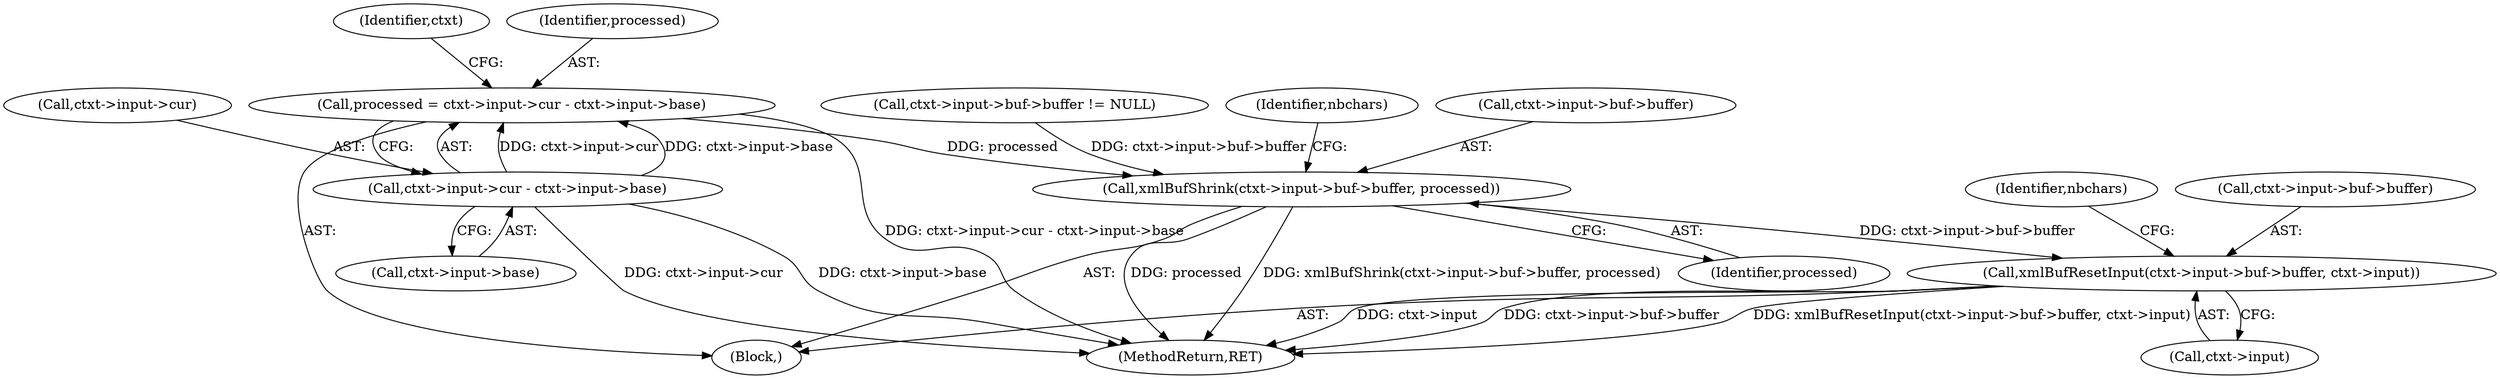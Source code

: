 digraph "0_Chrome_ee86799b2b90cd65e31a42e65fef44c58691285d@integer" {
"1000307" [label="(Call,processed = ctxt->input->cur - ctxt->input->base)"];
"1000309" [label="(Call,ctxt->input->cur - ctxt->input->base)"];
"1000320" [label="(Call,xmlBufShrink(ctxt->input->buf->buffer, processed))"];
"1000338" [label="(Call,xmlBufResetInput(ctxt->input->buf->buffer, ctxt->input))"];
"1000324" [label="(Identifier,ctxt)"];
"1000360" [label="(MethodReturn,RET)"];
"1000308" [label="(Identifier,processed)"];
"1000330" [label="(Identifier,nbchars)"];
"1000346" [label="(Call,ctxt->input)"];
"1000328" [label="(Identifier,processed)"];
"1000351" [label="(Identifier,nbchars)"];
"1000309" [label="(Call,ctxt->input->cur - ctxt->input->base)"];
"1000321" [label="(Call,ctxt->input->buf->buffer)"];
"1000339" [label="(Call,ctxt->input->buf->buffer)"];
"1000310" [label="(Call,ctxt->input->cur)"];
"1000320" [label="(Call,xmlBufShrink(ctxt->input->buf->buffer, processed))"];
"1000304" [label="(Block,)"];
"1000338" [label="(Call,xmlBufResetInput(ctxt->input->buf->buffer, ctxt->input))"];
"1000295" [label="(Call,ctxt->input->buf->buffer != NULL)"];
"1000307" [label="(Call,processed = ctxt->input->cur - ctxt->input->base)"];
"1000315" [label="(Call,ctxt->input->base)"];
"1000307" -> "1000304"  [label="AST: "];
"1000307" -> "1000309"  [label="CFG: "];
"1000308" -> "1000307"  [label="AST: "];
"1000309" -> "1000307"  [label="AST: "];
"1000324" -> "1000307"  [label="CFG: "];
"1000307" -> "1000360"  [label="DDG: ctxt->input->cur - ctxt->input->base"];
"1000309" -> "1000307"  [label="DDG: ctxt->input->cur"];
"1000309" -> "1000307"  [label="DDG: ctxt->input->base"];
"1000307" -> "1000320"  [label="DDG: processed"];
"1000309" -> "1000315"  [label="CFG: "];
"1000310" -> "1000309"  [label="AST: "];
"1000315" -> "1000309"  [label="AST: "];
"1000309" -> "1000360"  [label="DDG: ctxt->input->cur"];
"1000309" -> "1000360"  [label="DDG: ctxt->input->base"];
"1000320" -> "1000304"  [label="AST: "];
"1000320" -> "1000328"  [label="CFG: "];
"1000321" -> "1000320"  [label="AST: "];
"1000328" -> "1000320"  [label="AST: "];
"1000330" -> "1000320"  [label="CFG: "];
"1000320" -> "1000360"  [label="DDG: processed"];
"1000320" -> "1000360"  [label="DDG: xmlBufShrink(ctxt->input->buf->buffer, processed)"];
"1000295" -> "1000320"  [label="DDG: ctxt->input->buf->buffer"];
"1000320" -> "1000338"  [label="DDG: ctxt->input->buf->buffer"];
"1000338" -> "1000304"  [label="AST: "];
"1000338" -> "1000346"  [label="CFG: "];
"1000339" -> "1000338"  [label="AST: "];
"1000346" -> "1000338"  [label="AST: "];
"1000351" -> "1000338"  [label="CFG: "];
"1000338" -> "1000360"  [label="DDG: ctxt->input->buf->buffer"];
"1000338" -> "1000360"  [label="DDG: xmlBufResetInput(ctxt->input->buf->buffer, ctxt->input)"];
"1000338" -> "1000360"  [label="DDG: ctxt->input"];
}
